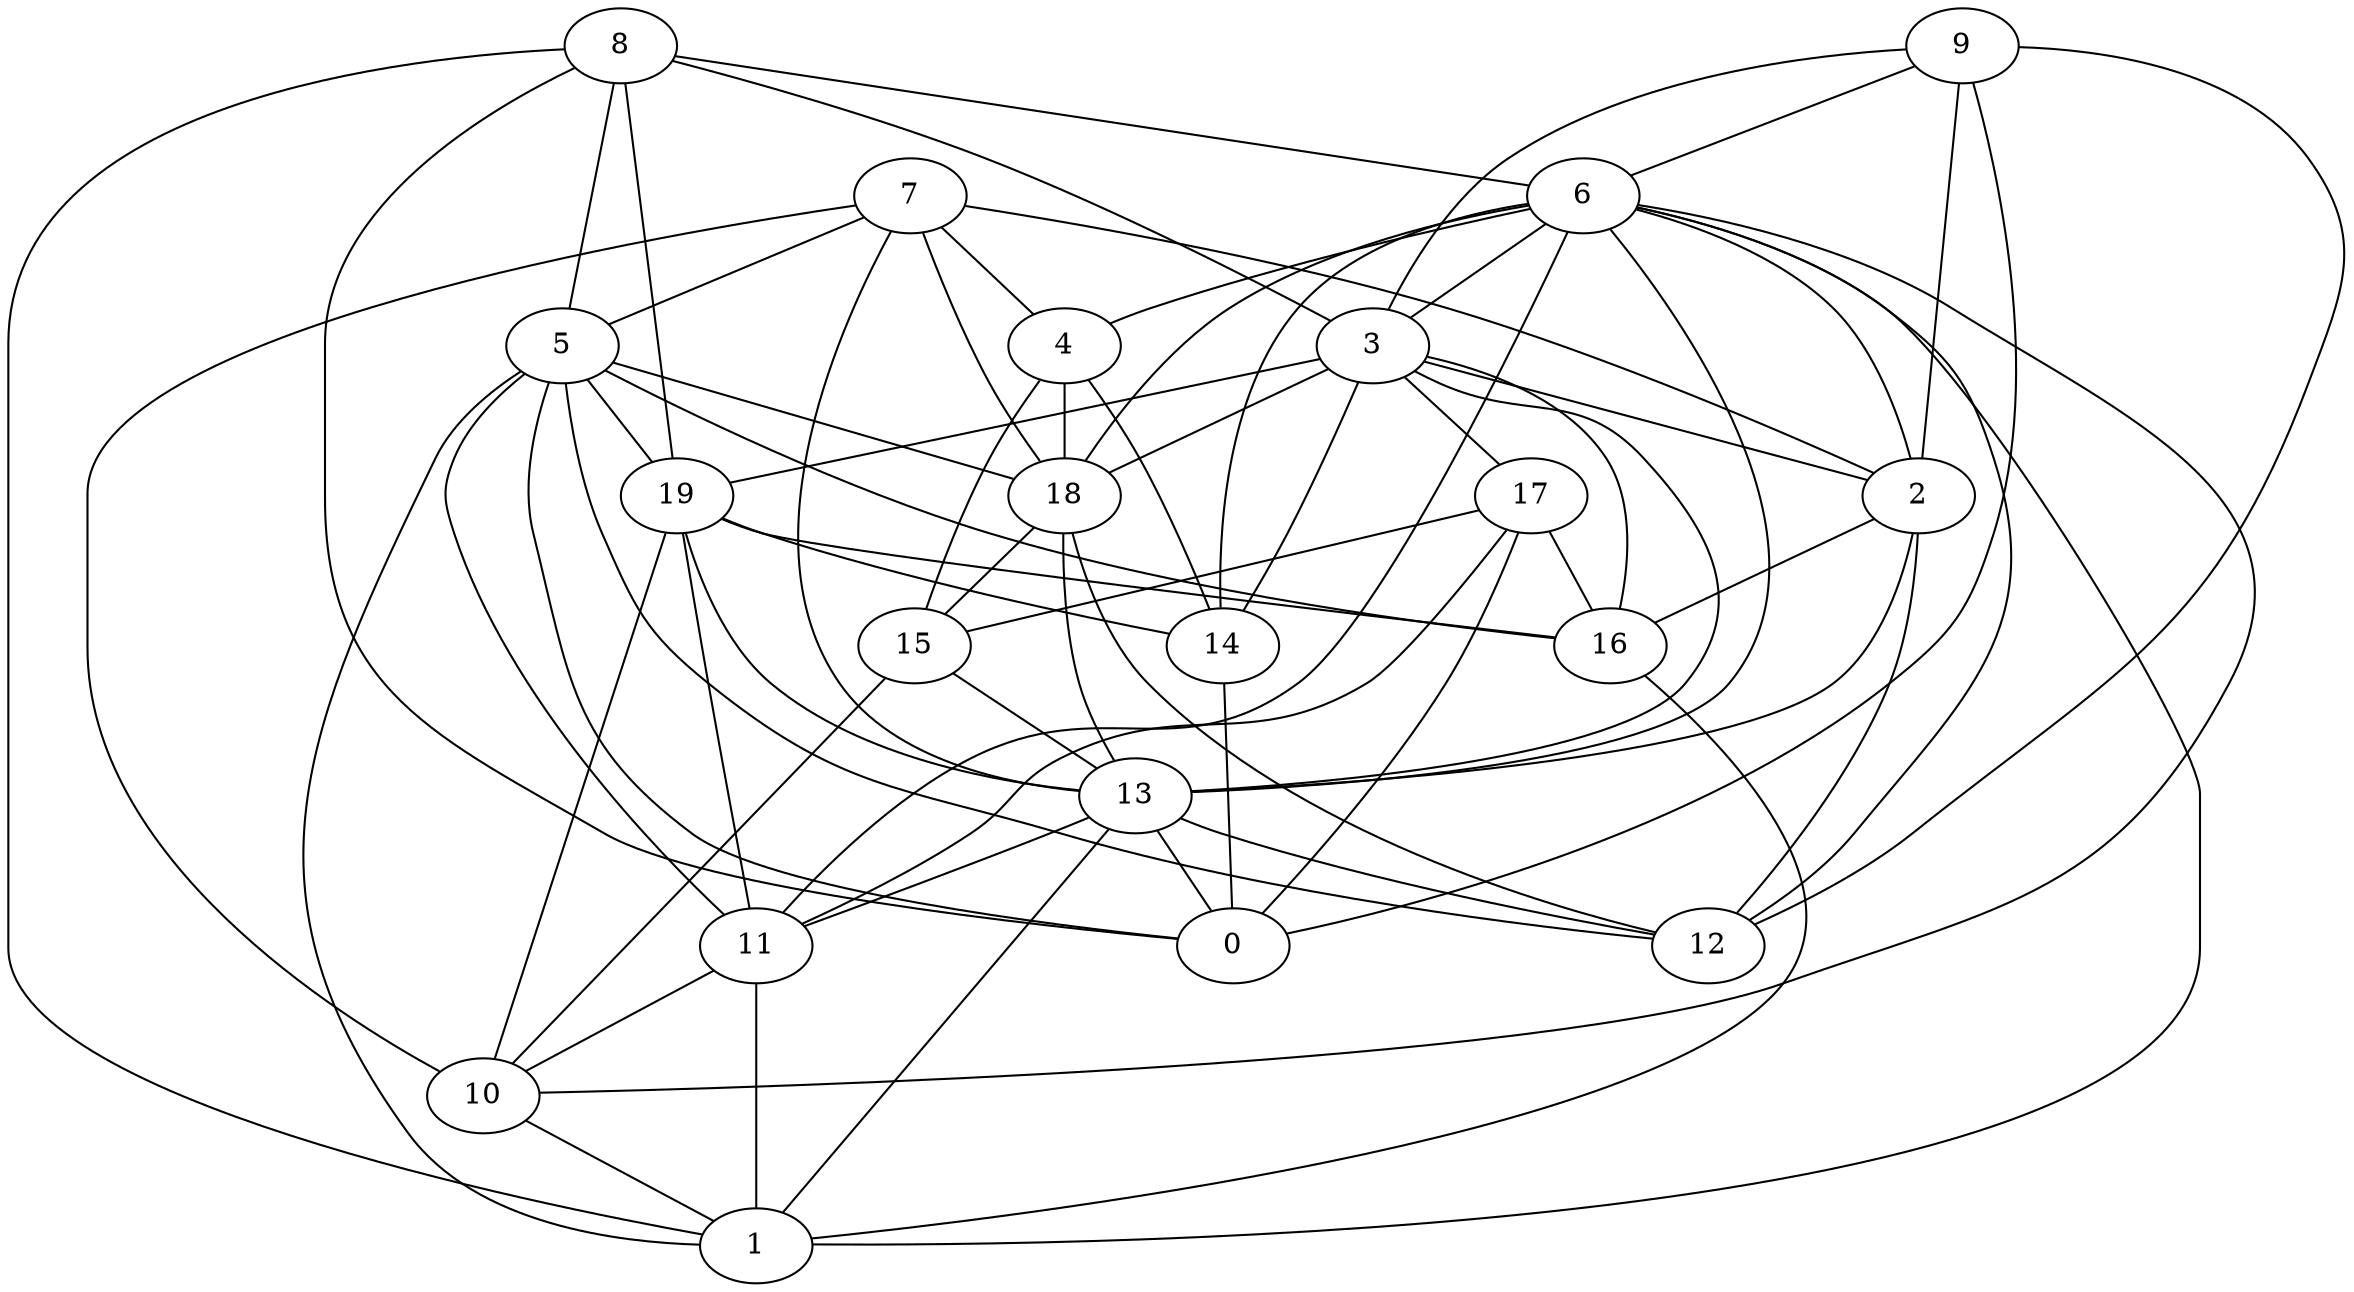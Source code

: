 digraph GG_graph {

subgraph G_graph {
edge [color = black]
"4" -> "14" [dir = none]
"8" -> "5" [dir = none]
"8" -> "0" [dir = none]
"14" -> "0" [dir = none]
"2" -> "13" [dir = none]
"2" -> "16" [dir = none]
"19" -> "14" [dir = none]
"19" -> "13" [dir = none]
"19" -> "11" [dir = none]
"6" -> "4" [dir = none]
"6" -> "1" [dir = none]
"6" -> "18" [dir = none]
"6" -> "2" [dir = none]
"17" -> "11" [dir = none]
"17" -> "0" [dir = none]
"7" -> "18" [dir = none]
"7" -> "13" [dir = none]
"5" -> "0" [dir = none]
"5" -> "18" [dir = none]
"5" -> "19" [dir = none]
"5" -> "16" [dir = none]
"5" -> "12" [dir = none]
"11" -> "10" [dir = none]
"11" -> "1" [dir = none]
"18" -> "15" [dir = none]
"18" -> "12" [dir = none]
"18" -> "13" [dir = none]
"3" -> "2" [dir = none]
"3" -> "16" [dir = none]
"3" -> "13" [dir = none]
"10" -> "1" [dir = none]
"13" -> "11" [dir = none]
"13" -> "0" [dir = none]
"13" -> "12" [dir = none]
"13" -> "1" [dir = none]
"15" -> "10" [dir = none]
"9" -> "6" [dir = none]
"9" -> "0" [dir = none]
"8" -> "19" [dir = none]
"3" -> "14" [dir = none]
"7" -> "2" [dir = none]
"9" -> "2" [dir = none]
"7" -> "10" [dir = none]
"9" -> "12" [dir = none]
"6" -> "13" [dir = none]
"6" -> "3" [dir = none]
"7" -> "5" [dir = none]
"7" -> "4" [dir = none]
"17" -> "15" [dir = none]
"3" -> "18" [dir = none]
"3" -> "17" [dir = none]
"5" -> "1" [dir = none]
"8" -> "1" [dir = none]
"16" -> "1" [dir = none]
"19" -> "16" [dir = none]
"2" -> "12" [dir = none]
"17" -> "16" [dir = none]
"19" -> "10" [dir = none]
"8" -> "6" [dir = none]
"6" -> "12" [dir = none]
"6" -> "14" [dir = none]
"9" -> "3" [dir = none]
"6" -> "10" [dir = none]
"6" -> "11" [dir = none]
"8" -> "3" [dir = none]
"15" -> "13" [dir = none]
"4" -> "18" [dir = none]
"5" -> "11" [dir = none]
"4" -> "15" [dir = none]
"3" -> "19" [dir = none]
}

}
